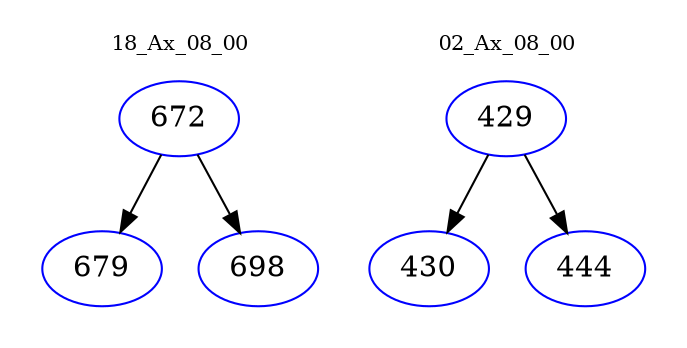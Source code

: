 digraph{
subgraph cluster_0 {
color = white
label = "18_Ax_08_00";
fontsize=10;
T0_672 [label="672", color="blue"]
T0_672 -> T0_679 [color="black"]
T0_679 [label="679", color="blue"]
T0_672 -> T0_698 [color="black"]
T0_698 [label="698", color="blue"]
}
subgraph cluster_1 {
color = white
label = "02_Ax_08_00";
fontsize=10;
T1_429 [label="429", color="blue"]
T1_429 -> T1_430 [color="black"]
T1_430 [label="430", color="blue"]
T1_429 -> T1_444 [color="black"]
T1_444 [label="444", color="blue"]
}
}
